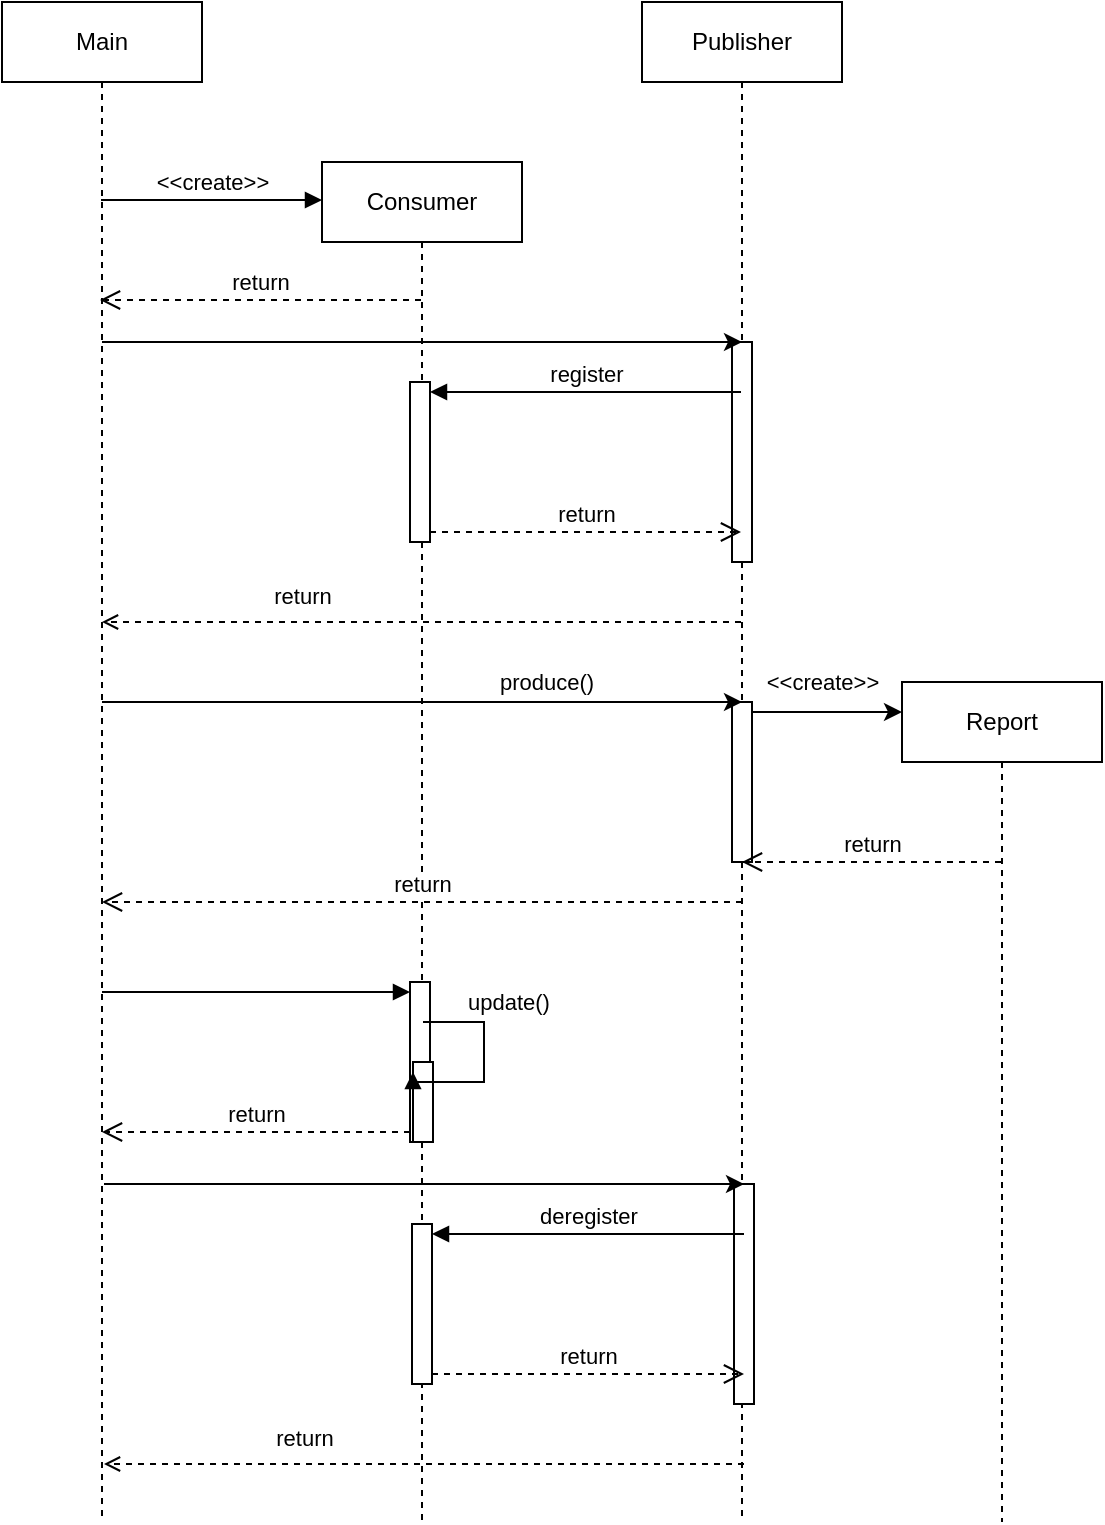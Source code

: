 <mxfile version="22.1.11" type="github">
  <diagram name="Page-1" id="2YBvvXClWsGukQMizWep">
    <mxGraphModel dx="794" dy="446" grid="1" gridSize="10" guides="1" tooltips="1" connect="1" arrows="1" fold="1" page="1" pageScale="1" pageWidth="850" pageHeight="1100" math="0" shadow="0">
      <root>
        <mxCell id="0" />
        <mxCell id="1" parent="0" />
        <mxCell id="QpOcxG-zFqbwheD5sY5L-1" value="Main" style="shape=umlLifeline;perimeter=lifelinePerimeter;whiteSpace=wrap;html=1;container=1;dropTarget=0;collapsible=0;recursiveResize=0;outlineConnect=0;portConstraint=eastwest;newEdgeStyle={&quot;curved&quot;:0,&quot;rounded&quot;:0};" vertex="1" parent="1">
          <mxGeometry x="40" y="40" width="100" height="760" as="geometry" />
        </mxCell>
        <mxCell id="QpOcxG-zFqbwheD5sY5L-2" value="Consumer" style="shape=umlLifeline;perimeter=lifelinePerimeter;whiteSpace=wrap;html=1;container=1;dropTarget=0;collapsible=0;recursiveResize=0;outlineConnect=0;portConstraint=eastwest;newEdgeStyle={&quot;curved&quot;:0,&quot;rounded&quot;:0};size=40;" vertex="1" parent="1">
          <mxGeometry x="200" y="120" width="100" height="680" as="geometry" />
        </mxCell>
        <mxCell id="QpOcxG-zFqbwheD5sY5L-17" value="&amp;lt;&amp;lt;create&amp;gt;&amp;gt;" style="html=1;verticalAlign=bottom;endArrow=block;curved=0;rounded=0;entryX=0;entryY=0;entryDx=0;entryDy=5;" edge="1" parent="QpOcxG-zFqbwheD5sY5L-2">
          <mxGeometry relative="1" as="geometry">
            <mxPoint x="-110.5" y="19" as="sourcePoint" />
            <mxPoint y="19" as="targetPoint" />
          </mxGeometry>
        </mxCell>
        <mxCell id="QpOcxG-zFqbwheD5sY5L-18" value="return" style="html=1;verticalAlign=bottom;endArrow=open;dashed=1;endSize=8;curved=0;rounded=0;" edge="1" parent="QpOcxG-zFqbwheD5sY5L-2">
          <mxGeometry relative="1" as="geometry">
            <mxPoint x="-111" y="69" as="targetPoint" />
            <mxPoint x="49.5" y="69" as="sourcePoint" />
          </mxGeometry>
        </mxCell>
        <mxCell id="QpOcxG-zFqbwheD5sY5L-25" value="" style="html=1;points=[[0,0,0,0,5],[0,1,0,0,-5],[1,0,0,0,5],[1,1,0,0,-5]];perimeter=orthogonalPerimeter;outlineConnect=0;targetShapes=umlLifeline;portConstraint=eastwest;newEdgeStyle={&quot;curved&quot;:0,&quot;rounded&quot;:0};" vertex="1" parent="QpOcxG-zFqbwheD5sY5L-2">
          <mxGeometry x="44" y="110" width="10" height="80" as="geometry" />
        </mxCell>
        <mxCell id="QpOcxG-zFqbwheD5sY5L-38" value="" style="html=1;points=[[0,0,0,0,5],[0,1,0,0,-5],[1,0,0,0,5],[1,1,0,0,-5]];perimeter=orthogonalPerimeter;outlineConnect=0;targetShapes=umlLifeline;portConstraint=eastwest;newEdgeStyle={&quot;curved&quot;:0,&quot;rounded&quot;:0};" vertex="1" parent="QpOcxG-zFqbwheD5sY5L-2">
          <mxGeometry x="44" y="410" width="10" height="80" as="geometry" />
        </mxCell>
        <mxCell id="QpOcxG-zFqbwheD5sY5L-41" value="" style="html=1;points=[[0,0,0,0,5],[0,1,0,0,-5],[1,0,0,0,5],[1,1,0,0,-5]];perimeter=orthogonalPerimeter;outlineConnect=0;targetShapes=umlLifeline;portConstraint=eastwest;newEdgeStyle={&quot;curved&quot;:0,&quot;rounded&quot;:0};" vertex="1" parent="QpOcxG-zFqbwheD5sY5L-2">
          <mxGeometry x="45.5" y="450" width="10" height="40" as="geometry" />
        </mxCell>
        <mxCell id="QpOcxG-zFqbwheD5sY5L-42" value="update()" style="html=1;align=left;spacingLeft=2;endArrow=block;rounded=0;edgeStyle=orthogonalEdgeStyle;curved=0;rounded=0;entryX=0;entryY=0;entryDx=0;entryDy=5;entryPerimeter=0;" edge="1" target="QpOcxG-zFqbwheD5sY5L-41" parent="QpOcxG-zFqbwheD5sY5L-2">
          <mxGeometry x="-0.643" y="10" relative="1" as="geometry">
            <mxPoint x="50.5" y="430" as="sourcePoint" />
            <Array as="points">
              <mxPoint x="81" y="430" />
              <mxPoint x="81" y="460" />
              <mxPoint x="46" y="460" />
            </Array>
            <mxPoint x="-140" y="460" as="targetPoint" />
            <mxPoint as="offset" />
          </mxGeometry>
        </mxCell>
        <mxCell id="QpOcxG-zFqbwheD5sY5L-3" value="Publisher" style="shape=umlLifeline;perimeter=lifelinePerimeter;whiteSpace=wrap;html=1;container=1;dropTarget=0;collapsible=0;recursiveResize=0;outlineConnect=0;portConstraint=eastwest;newEdgeStyle={&quot;curved&quot;:0,&quot;rounded&quot;:0};" vertex="1" parent="1">
          <mxGeometry x="360" y="40" width="100" height="760" as="geometry" />
        </mxCell>
        <mxCell id="QpOcxG-zFqbwheD5sY5L-22" value="" style="html=1;points=[[0,0,0,0,5],[0,1,0,0,-5],[1,0,0,0,5],[1,1,0,0,-5]];perimeter=orthogonalPerimeter;outlineConnect=0;targetShapes=umlLifeline;portConstraint=eastwest;newEdgeStyle={&quot;curved&quot;:0,&quot;rounded&quot;:0};" vertex="1" parent="QpOcxG-zFqbwheD5sY5L-3">
          <mxGeometry x="45" y="170" width="10" height="110" as="geometry" />
        </mxCell>
        <mxCell id="QpOcxG-zFqbwheD5sY5L-33" style="edgeStyle=orthogonalEdgeStyle;rounded=0;orthogonalLoop=1;jettySize=auto;html=1;curved=0;exitX=1;exitY=0;exitDx=0;exitDy=5;exitPerimeter=0;" edge="1" parent="QpOcxG-zFqbwheD5sY5L-3" source="QpOcxG-zFqbwheD5sY5L-32">
          <mxGeometry relative="1" as="geometry">
            <mxPoint x="130" y="355" as="targetPoint" />
          </mxGeometry>
        </mxCell>
        <mxCell id="QpOcxG-zFqbwheD5sY5L-34" value="&amp;lt;&amp;lt;create&amp;gt;&amp;gt;" style="edgeLabel;html=1;align=center;verticalAlign=middle;resizable=0;points=[];" vertex="1" connectable="0" parent="QpOcxG-zFqbwheD5sY5L-33">
          <mxGeometry x="-0.391" y="2" relative="1" as="geometry">
            <mxPoint x="12" y="-13" as="offset" />
          </mxGeometry>
        </mxCell>
        <mxCell id="QpOcxG-zFqbwheD5sY5L-32" value="" style="html=1;points=[[0,0,0,0,5],[0,1,0,0,-5],[1,0,0,0,5],[1,1,0,0,-5]];perimeter=orthogonalPerimeter;outlineConnect=0;targetShapes=umlLifeline;portConstraint=eastwest;newEdgeStyle={&quot;curved&quot;:0,&quot;rounded&quot;:0};" vertex="1" parent="QpOcxG-zFqbwheD5sY5L-3">
          <mxGeometry x="45" y="350" width="10" height="80" as="geometry" />
        </mxCell>
        <mxCell id="QpOcxG-zFqbwheD5sY5L-44" value="" style="html=1;points=[[0,0,0,0,5],[0,1,0,0,-5],[1,0,0,0,5],[1,1,0,0,-5]];perimeter=orthogonalPerimeter;outlineConnect=0;targetShapes=umlLifeline;portConstraint=eastwest;newEdgeStyle={&quot;curved&quot;:0,&quot;rounded&quot;:0};" vertex="1" parent="QpOcxG-zFqbwheD5sY5L-3">
          <mxGeometry x="-115" y="611" width="10" height="80" as="geometry" />
        </mxCell>
        <mxCell id="QpOcxG-zFqbwheD5sY5L-45" value="" style="html=1;points=[[0,0,0,0,5],[0,1,0,0,-5],[1,0,0,0,5],[1,1,0,0,-5]];perimeter=orthogonalPerimeter;outlineConnect=0;targetShapes=umlLifeline;portConstraint=eastwest;newEdgeStyle={&quot;curved&quot;:0,&quot;rounded&quot;:0};" vertex="1" parent="QpOcxG-zFqbwheD5sY5L-3">
          <mxGeometry x="46" y="591" width="10" height="110" as="geometry" />
        </mxCell>
        <mxCell id="QpOcxG-zFqbwheD5sY5L-47" style="edgeStyle=orthogonalEdgeStyle;rounded=0;orthogonalLoop=1;jettySize=auto;html=1;curved=0;dashed=1;endArrow=open;endFill=0;" edge="1" parent="QpOcxG-zFqbwheD5sY5L-3">
          <mxGeometry relative="1" as="geometry">
            <mxPoint x="51" y="731" as="sourcePoint" />
            <mxPoint x="-269" y="731" as="targetPoint" />
            <Array as="points">
              <mxPoint x="-189" y="731" />
              <mxPoint x="-189" y="731" />
            </Array>
          </mxGeometry>
        </mxCell>
        <mxCell id="QpOcxG-zFqbwheD5sY5L-48" value="return" style="edgeLabel;html=1;align=center;verticalAlign=middle;resizable=0;points=[];" vertex="1" connectable="0" parent="QpOcxG-zFqbwheD5sY5L-47">
          <mxGeometry x="0.384" y="4" relative="1" as="geometry">
            <mxPoint x="1" y="-17" as="offset" />
          </mxGeometry>
        </mxCell>
        <mxCell id="QpOcxG-zFqbwheD5sY5L-49" style="edgeStyle=orthogonalEdgeStyle;rounded=0;orthogonalLoop=1;jettySize=auto;html=1;curved=0;" edge="1" parent="QpOcxG-zFqbwheD5sY5L-3">
          <mxGeometry relative="1" as="geometry">
            <mxPoint x="-269" y="591" as="sourcePoint" />
            <mxPoint x="51" y="591" as="targetPoint" />
            <Array as="points">
              <mxPoint x="-269" y="591" />
              <mxPoint x="51" y="591" />
            </Array>
          </mxGeometry>
        </mxCell>
        <mxCell id="QpOcxG-zFqbwheD5sY5L-50" value="deregister" style="html=1;verticalAlign=bottom;endArrow=block;curved=0;rounded=0;entryX=1;entryY=0;entryDx=0;entryDy=5;entryPerimeter=0;" edge="1" target="QpOcxG-zFqbwheD5sY5L-44" parent="QpOcxG-zFqbwheD5sY5L-3">
          <mxGeometry relative="1" as="geometry">
            <mxPoint x="51" y="616" as="sourcePoint" />
          </mxGeometry>
        </mxCell>
        <mxCell id="QpOcxG-zFqbwheD5sY5L-51" value="return" style="html=1;verticalAlign=bottom;endArrow=open;dashed=1;endSize=8;curved=0;rounded=0;exitX=1;exitY=1;exitDx=0;exitDy=-5;exitPerimeter=0;" edge="1" source="QpOcxG-zFqbwheD5sY5L-44" parent="QpOcxG-zFqbwheD5sY5L-3">
          <mxGeometry relative="1" as="geometry">
            <mxPoint x="51" y="686" as="targetPoint" />
            <mxPoint x="-119" y="681" as="sourcePoint" />
          </mxGeometry>
        </mxCell>
        <mxCell id="QpOcxG-zFqbwheD5sY5L-4" value="Report" style="shape=umlLifeline;perimeter=lifelinePerimeter;whiteSpace=wrap;html=1;container=1;dropTarget=0;collapsible=0;recursiveResize=0;outlineConnect=0;portConstraint=eastwest;newEdgeStyle={&quot;curved&quot;:0,&quot;rounded&quot;:0};" vertex="1" parent="1">
          <mxGeometry x="490" y="380" width="100" height="420" as="geometry" />
        </mxCell>
        <mxCell id="QpOcxG-zFqbwheD5sY5L-10" style="edgeStyle=orthogonalEdgeStyle;rounded=0;orthogonalLoop=1;jettySize=auto;html=1;curved=0;" edge="1" parent="1" source="QpOcxG-zFqbwheD5sY5L-3">
          <mxGeometry relative="1" as="geometry">
            <mxPoint x="490" y="270" as="sourcePoint" />
            <mxPoint x="409.5" y="270" as="targetPoint" />
            <Array as="points">
              <mxPoint x="450" y="290" />
            </Array>
          </mxGeometry>
        </mxCell>
        <mxCell id="QpOcxG-zFqbwheD5sY5L-13" style="edgeStyle=orthogonalEdgeStyle;rounded=0;orthogonalLoop=1;jettySize=auto;html=1;curved=0;dashed=1;endArrow=open;endFill=0;" edge="1" parent="1" source="QpOcxG-zFqbwheD5sY5L-3" target="QpOcxG-zFqbwheD5sY5L-1">
          <mxGeometry relative="1" as="geometry">
            <Array as="points">
              <mxPoint x="170" y="350" />
              <mxPoint x="170" y="350" />
            </Array>
          </mxGeometry>
        </mxCell>
        <mxCell id="QpOcxG-zFqbwheD5sY5L-30" value="return" style="edgeLabel;html=1;align=center;verticalAlign=middle;resizable=0;points=[];" vertex="1" connectable="0" parent="QpOcxG-zFqbwheD5sY5L-13">
          <mxGeometry x="0.384" y="4" relative="1" as="geometry">
            <mxPoint x="1" y="-17" as="offset" />
          </mxGeometry>
        </mxCell>
        <mxCell id="QpOcxG-zFqbwheD5sY5L-24" style="edgeStyle=orthogonalEdgeStyle;rounded=0;orthogonalLoop=1;jettySize=auto;html=1;curved=0;" edge="1" parent="1">
          <mxGeometry relative="1" as="geometry">
            <mxPoint x="90" y="210" as="sourcePoint" />
            <mxPoint x="410" y="210" as="targetPoint" />
            <Array as="points">
              <mxPoint x="90" y="210" />
              <mxPoint x="410" y="210" />
            </Array>
          </mxGeometry>
        </mxCell>
        <mxCell id="QpOcxG-zFqbwheD5sY5L-26" value="register" style="html=1;verticalAlign=bottom;endArrow=block;curved=0;rounded=0;entryX=1;entryY=0;entryDx=0;entryDy=5;entryPerimeter=0;" edge="1" target="QpOcxG-zFqbwheD5sY5L-25" parent="1" source="QpOcxG-zFqbwheD5sY5L-3">
          <mxGeometry relative="1" as="geometry">
            <mxPoint x="174" y="235" as="sourcePoint" />
          </mxGeometry>
        </mxCell>
        <mxCell id="QpOcxG-zFqbwheD5sY5L-27" value="return" style="html=1;verticalAlign=bottom;endArrow=open;dashed=1;endSize=8;curved=0;rounded=0;exitX=1;exitY=1;exitDx=0;exitDy=-5;exitPerimeter=0;" edge="1" source="QpOcxG-zFqbwheD5sY5L-25" parent="1" target="QpOcxG-zFqbwheD5sY5L-3">
          <mxGeometry relative="1" as="geometry">
            <mxPoint x="174" y="305" as="targetPoint" />
            <mxPoint x="240" y="300" as="sourcePoint" />
          </mxGeometry>
        </mxCell>
        <mxCell id="QpOcxG-zFqbwheD5sY5L-31" style="edgeStyle=orthogonalEdgeStyle;rounded=0;orthogonalLoop=1;jettySize=auto;html=1;curved=0;" edge="1" parent="1">
          <mxGeometry relative="1" as="geometry">
            <mxPoint x="90" y="390" as="sourcePoint" />
            <mxPoint x="410" y="390" as="targetPoint" />
            <Array as="points">
              <mxPoint x="90" y="390" />
              <mxPoint x="410" y="390" />
            </Array>
          </mxGeometry>
        </mxCell>
        <mxCell id="QpOcxG-zFqbwheD5sY5L-35" value="produce()" style="edgeLabel;html=1;align=center;verticalAlign=middle;resizable=0;points=[];" vertex="1" connectable="0" parent="QpOcxG-zFqbwheD5sY5L-31">
          <mxGeometry x="0.362" y="8" relative="1" as="geometry">
            <mxPoint x="4" y="-2" as="offset" />
          </mxGeometry>
        </mxCell>
        <mxCell id="QpOcxG-zFqbwheD5sY5L-36" value="return" style="html=1;verticalAlign=bottom;endArrow=open;dashed=1;endSize=8;curved=0;rounded=0;" edge="1" parent="1" source="QpOcxG-zFqbwheD5sY5L-4">
          <mxGeometry relative="1" as="geometry">
            <mxPoint x="490" y="470" as="sourcePoint" />
            <mxPoint x="410" y="470" as="targetPoint" />
          </mxGeometry>
        </mxCell>
        <mxCell id="QpOcxG-zFqbwheD5sY5L-37" value="return" style="html=1;verticalAlign=bottom;endArrow=open;dashed=1;endSize=8;curved=0;rounded=0;" edge="1" parent="1" target="QpOcxG-zFqbwheD5sY5L-1">
          <mxGeometry relative="1" as="geometry">
            <mxPoint x="410" y="490" as="sourcePoint" />
            <mxPoint x="280" y="490" as="targetPoint" />
          </mxGeometry>
        </mxCell>
        <mxCell id="QpOcxG-zFqbwheD5sY5L-39" value="" style="html=1;verticalAlign=bottom;endArrow=block;curved=0;rounded=0;entryX=0;entryY=0;entryDx=0;entryDy=5;" edge="1" target="QpOcxG-zFqbwheD5sY5L-38" parent="1" source="QpOcxG-zFqbwheD5sY5L-1">
          <mxGeometry relative="1" as="geometry">
            <mxPoint x="174" y="535" as="sourcePoint" />
          </mxGeometry>
        </mxCell>
        <mxCell id="QpOcxG-zFqbwheD5sY5L-40" value="return" style="html=1;verticalAlign=bottom;endArrow=open;dashed=1;endSize=8;curved=0;rounded=0;exitX=0;exitY=1;exitDx=0;exitDy=-5;" edge="1" source="QpOcxG-zFqbwheD5sY5L-38" parent="1" target="QpOcxG-zFqbwheD5sY5L-1">
          <mxGeometry relative="1" as="geometry">
            <mxPoint x="174" y="605" as="targetPoint" />
          </mxGeometry>
        </mxCell>
      </root>
    </mxGraphModel>
  </diagram>
</mxfile>
